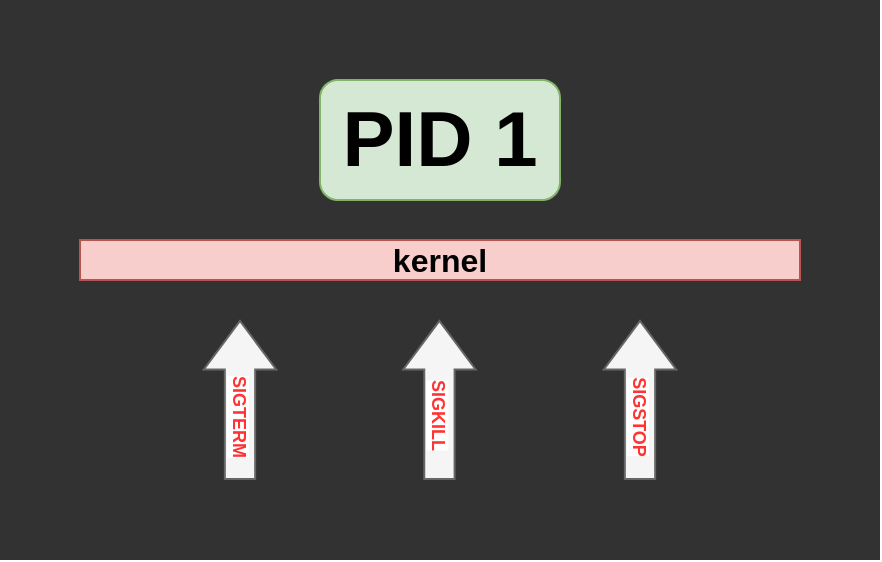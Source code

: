<mxfile version="24.4.0" type="device">
  <diagram name="Page-1" id="kGlScV-mEJlytIskqW8r">
    <mxGraphModel dx="799" dy="575" grid="1" gridSize="10" guides="1" tooltips="1" connect="1" arrows="1" fold="1" page="1" pageScale="1" pageWidth="850" pageHeight="1100" math="0" shadow="0">
      <root>
        <mxCell id="0" />
        <mxCell id="1" parent="0" />
        <mxCell id="t-YmNeXISK_dyFfR3EKu-15" value="" style="rounded=0;whiteSpace=wrap;html=1;fillColor=#323233;strokeColor=none;" parent="1" vertex="1">
          <mxGeometry x="160" y="240" width="440" height="280" as="geometry" />
        </mxCell>
        <mxCell id="t-YmNeXISK_dyFfR3EKu-1" value="&lt;b&gt;&lt;font style=&quot;font-size: 39px;&quot;&gt;PID 1&lt;/font&gt;&lt;/b&gt;" style="rounded=1;whiteSpace=wrap;html=1;fillColor=#d5e8d4;strokeColor=#82b366;" parent="1" vertex="1">
          <mxGeometry x="320" y="280" width="120" height="60" as="geometry" />
        </mxCell>
        <mxCell id="t-YmNeXISK_dyFfR3EKu-2" value="&lt;b&gt;&lt;font style=&quot;font-size: 16px;&quot;&gt;kernel&lt;/font&gt;&lt;/b&gt;" style="rounded=0;whiteSpace=wrap;html=1;fillColor=#f8cecc;strokeColor=#b85450;" parent="1" vertex="1">
          <mxGeometry x="200" y="360" width="360" height="20" as="geometry" />
        </mxCell>
        <mxCell id="t-YmNeXISK_dyFfR3EKu-3" value="" style="shape=flexArrow;endArrow=classic;html=1;rounded=0;width=15.172;endSize=7.745;fillColor=#f5f5f5;strokeColor=#666666;" parent="1" edge="1">
          <mxGeometry width="50" height="50" relative="1" as="geometry">
            <mxPoint x="280" y="480" as="sourcePoint" />
            <mxPoint x="280" y="400" as="targetPoint" />
          </mxGeometry>
        </mxCell>
        <mxCell id="t-YmNeXISK_dyFfR3EKu-7" value="SIGTERM" style="edgeLabel;html=1;align=center;verticalAlign=middle;resizable=0;points=[];rotation=90;fontColor=#FF3333;fontSize=9;fontStyle=1" parent="t-YmNeXISK_dyFfR3EKu-3" vertex="1" connectable="0">
          <mxGeometry x="-0.184" relative="1" as="geometry">
            <mxPoint as="offset" />
          </mxGeometry>
        </mxCell>
        <mxCell id="t-YmNeXISK_dyFfR3EKu-9" value="" style="shape=flexArrow;endArrow=classic;html=1;rounded=0;width=15.172;endSize=7.745;fillColor=#f5f5f5;strokeColor=#666666;" parent="1" edge="1">
          <mxGeometry width="50" height="50" relative="1" as="geometry">
            <mxPoint x="379.71" y="480" as="sourcePoint" />
            <mxPoint x="379.71" y="400" as="targetPoint" />
          </mxGeometry>
        </mxCell>
        <mxCell id="t-YmNeXISK_dyFfR3EKu-10" value="SIGKILL" style="edgeLabel;html=1;align=center;verticalAlign=middle;resizable=0;points=[];rotation=90;fontColor=#FF3333;fontSize=9;fontStyle=1" parent="t-YmNeXISK_dyFfR3EKu-9" vertex="1" connectable="0">
          <mxGeometry x="-0.184" relative="1" as="geometry">
            <mxPoint as="offset" />
          </mxGeometry>
        </mxCell>
        <mxCell id="t-YmNeXISK_dyFfR3EKu-12" value="" style="shape=flexArrow;endArrow=classic;html=1;rounded=0;width=15.172;endSize=7.745;fillColor=#f5f5f5;strokeColor=#666666;" parent="1" edge="1">
          <mxGeometry width="50" height="50" relative="1" as="geometry">
            <mxPoint x="480" y="480" as="sourcePoint" />
            <mxPoint x="480" y="400" as="targetPoint" />
          </mxGeometry>
        </mxCell>
        <mxCell id="t-YmNeXISK_dyFfR3EKu-13" value="SIGSTOP" style="edgeLabel;html=1;align=center;verticalAlign=middle;resizable=0;points=[];rotation=90;fontColor=#FF3333;fontSize=9;fontStyle=1" parent="t-YmNeXISK_dyFfR3EKu-12" vertex="1" connectable="0">
          <mxGeometry x="-0.184" relative="1" as="geometry">
            <mxPoint as="offset" />
          </mxGeometry>
        </mxCell>
      </root>
    </mxGraphModel>
  </diagram>
</mxfile>
